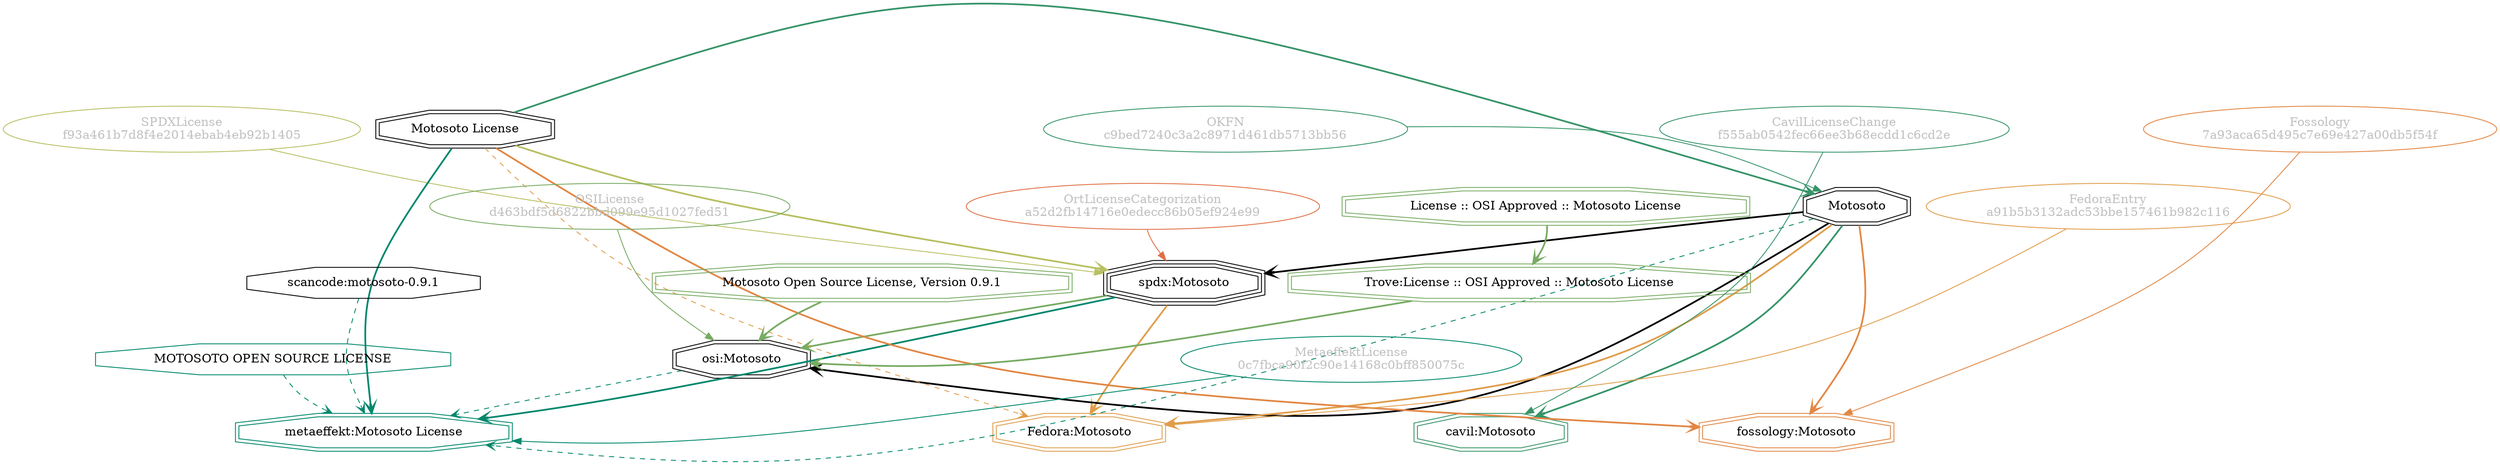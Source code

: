 strict digraph {
    node [shape=box];
    graph [splines=curved];
    2957 [label="SPDXLicense\nf93a461b7d8f4e2014ebab4eb92b1405"
         ,fontcolor=gray
         ,color="#b8bf62"
         ,fillcolor="beige;1"
         ,shape=ellipse];
    2958 [label="spdx:Motosoto"
         ,shape=tripleoctagon];
    2959 [label=Motosoto
         ,shape=doubleoctagon];
    2960 [label="Motosoto License"
         ,shape=doubleoctagon];
    5171 [label="OSILicense\nd463bdf5d6822bbd099e95d1027fed51"
         ,fontcolor=gray
         ,color="#78ab63"
         ,fillcolor="beige;1"
         ,shape=ellipse];
    5172 [label="osi:Motosoto"
         ,shape=doubleoctagon];
    5173 [label="Motosoto Open Source License, Version 0.9.1"
         ,color="#78ab63"
         ,shape=doubleoctagon];
    5174 [label="Trove:License :: OSI Approved :: Motosoto License"
         ,color="#78ab63"
         ,shape=doubleoctagon];
    5175 [label="License :: OSI Approved :: Motosoto License"
         ,color="#78ab63"
         ,shape=doubleoctagon];
    8163 [label="FedoraEntry\na91b5b3132adc53bbe157461b982c116"
         ,fontcolor=gray
         ,color="#e09d4b"
         ,fillcolor="beige;1"
         ,shape=ellipse];
    8164 [label="Fedora:Motosoto"
         ,color="#e09d4b"
         ,shape=doubleoctagon];
    19440 [label="scancode:motosoto-0.9.1"
          ,shape=octagon];
    26666 [label="Fossology\n7a93aca65d495c7e69e427a00db5f54f"
          ,fontcolor=gray
          ,color="#e18745"
          ,fillcolor="beige;1"
          ,shape=ellipse];
    26667 [label="fossology:Motosoto"
          ,color="#e18745"
          ,shape=doubleoctagon];
    28337 [label="OKFN\nc9bed7240c3a2c8971d461db5713bb56"
          ,fontcolor=gray
          ,color="#379469"
          ,fillcolor="beige;1"
          ,shape=ellipse];
    35082 [label="OrtLicenseCategorization\na52d2fb14716e0edecc86b05ef924e99"
          ,fontcolor=gray
          ,color="#e06f45"
          ,fillcolor="beige;1"
          ,shape=ellipse];
    37184 [label="CavilLicenseChange\nf555ab0542fec66ee3b68ecdd1c6cd2e"
          ,fontcolor=gray
          ,color="#379469"
          ,fillcolor="beige;1"
          ,shape=ellipse];
    37185 [label="cavil:Motosoto"
          ,color="#379469"
          ,shape=doubleoctagon];
    44851 [label="MetaeffektLicense\n0c7fbca90f2c90e14168c0bff850075c"
          ,fontcolor=gray
          ,color="#00876c"
          ,fillcolor="beige;1"
          ,shape=ellipse];
    44852 [label="metaeffekt:Motosoto License"
          ,color="#00876c"
          ,shape=doubleoctagon];
    44853 [label="MOTOSOTO OPEN SOURCE LICENSE"
          ,color="#00876c"
          ,shape=octagon];
    2957 -> 2958 [weight=0.5
                 ,color="#b8bf62"];
    2958 -> 5172 [style=bold
                 ,arrowhead=vee
                 ,weight=0.7
                 ,color="#78ab63"];
    2958 -> 8164 [style=bold
                 ,arrowhead=vee
                 ,weight=0.7
                 ,color="#e09d4b"];
    2958 -> 44852 [style=bold
                  ,arrowhead=vee
                  ,weight=0.7
                  ,color="#00876c"];
    2959 -> 2958 [style=bold
                 ,arrowhead=vee
                 ,weight=0.7];
    2959 -> 5172 [style=bold
                 ,arrowhead=vee
                 ,weight=0.7];
    2959 -> 8164 [style=bold
                 ,arrowhead=vee
                 ,weight=0.7
                 ,color="#e09d4b"];
    2959 -> 8164 [style=bold
                 ,arrowhead=vee
                 ,weight=0.7
                 ,color="#e09d4b"];
    2959 -> 26667 [style=bold
                  ,arrowhead=vee
                  ,weight=0.7
                  ,color="#e18745"];
    2959 -> 37185 [style=bold
                  ,arrowhead=vee
                  ,weight=0.7
                  ,color="#379469"];
    2959 -> 37185 [style=bold
                  ,arrowhead=vee
                  ,weight=0.7
                  ,color="#379469"];
    2959 -> 44852 [style=dashed
                  ,arrowhead=vee
                  ,weight=0.5
                  ,color="#00876c"];
    2960 -> 2958 [style=bold
                 ,arrowhead=vee
                 ,weight=0.7
                 ,color="#b8bf62"];
    2960 -> 2959 [style=bold
                 ,arrowhead=vee
                 ,weight=0.7
                 ,color="#379469"];
    2960 -> 8164 [style=dashed
                 ,arrowhead=vee
                 ,weight=0.5
                 ,color="#e09d4b"];
    2960 -> 26667 [style=bold
                  ,arrowhead=vee
                  ,weight=0.7
                  ,color="#e18745"];
    2960 -> 44852 [style=bold
                  ,arrowhead=vee
                  ,weight=0.7
                  ,color="#00876c"];
    2960 -> 44852 [style=bold
                  ,arrowhead=vee
                  ,weight=0.7
                  ,color="#00876c"];
    5171 -> 5172 [weight=0.5
                 ,color="#78ab63"];
    5172 -> 44852 [style=dashed
                  ,arrowhead=vee
                  ,weight=0.5
                  ,color="#00876c"];
    5173 -> 5172 [style=bold
                 ,arrowhead=vee
                 ,weight=0.7
                 ,color="#78ab63"];
    5174 -> 5172 [style=bold
                 ,arrowhead=vee
                 ,weight=0.7
                 ,color="#78ab63"];
    5175 -> 5174 [style=bold
                 ,arrowhead=vee
                 ,weight=0.7
                 ,color="#78ab63"];
    8163 -> 8164 [weight=0.5
                 ,color="#e09d4b"];
    19440 -> 44852 [style=dashed
                   ,arrowhead=vee
                   ,weight=0.5
                   ,color="#00876c"];
    26666 -> 26667 [weight=0.5
                   ,color="#e18745"];
    28337 -> 2959 [weight=0.5
                  ,color="#379469"];
    35082 -> 2958 [weight=0.5
                  ,color="#e06f45"];
    37184 -> 37185 [weight=0.5
                   ,color="#379469"];
    44851 -> 44852 [weight=0.5
                   ,color="#00876c"];
    44853 -> 44852 [style=dashed
                   ,arrowhead=vee
                   ,weight=0.5
                   ,color="#00876c"];
}

